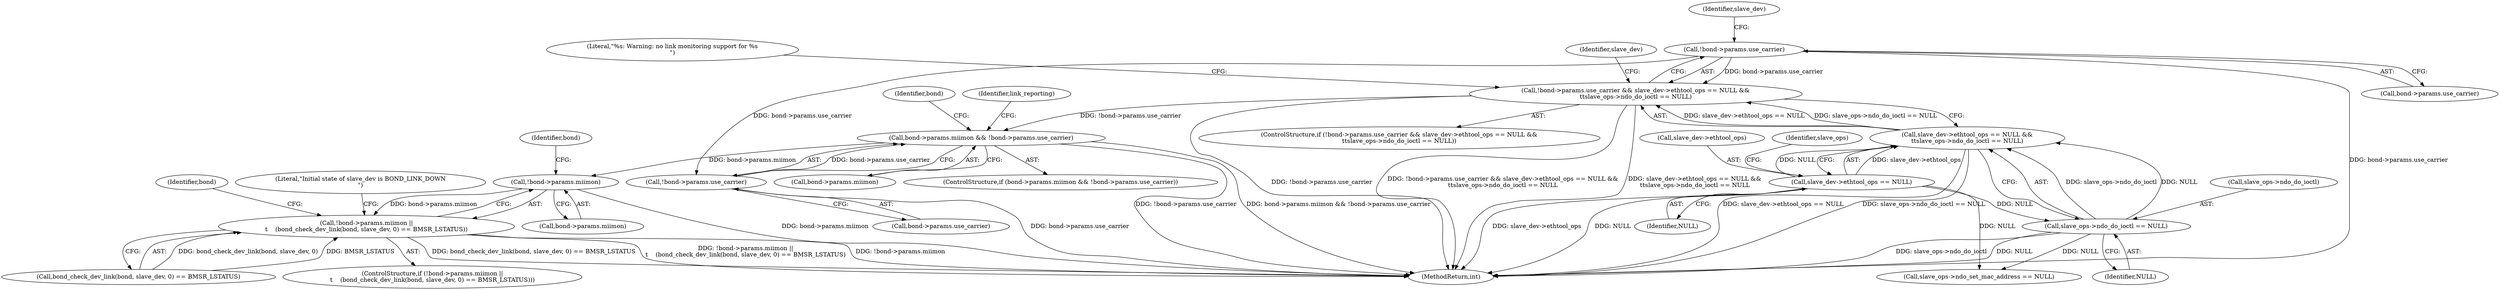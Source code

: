digraph "0_linux_550fd08c2cebad61c548def135f67aba284c6162_0@pointer" {
"1000736" [label="(Call,!bond->params.miimon)"];
"1000679" [label="(Call,bond->params.miimon && !bond->params.use_carrier)"];
"1000158" [label="(Call,!bond->params.use_carrier && slave_dev->ethtool_ops == NULL &&\n\t\tslave_ops->ndo_do_ioctl == NULL)"];
"1000159" [label="(Call,!bond->params.use_carrier)"];
"1000165" [label="(Call,slave_dev->ethtool_ops == NULL &&\n\t\tslave_ops->ndo_do_ioctl == NULL)"];
"1000166" [label="(Call,slave_dev->ethtool_ops == NULL)"];
"1000171" [label="(Call,slave_ops->ndo_do_ioctl == NULL)"];
"1000685" [label="(Call,!bond->params.use_carrier)"];
"1000735" [label="(Call,!bond->params.miimon ||\n\t    (bond_check_dev_link(bond, slave_dev, 0) == BMSR_LSTATUS))"];
"1000178" [label="(Literal,\"%s: Warning: no link monitoring support for %s\n\")"];
"1000167" [label="(Call,slave_dev->ethtool_ops)"];
"1000744" [label="(Identifier,bond)"];
"1000693" [label="(Identifier,link_reporting)"];
"1000752" [label="(Identifier,bond)"];
"1000735" [label="(Call,!bond->params.miimon ||\n\t    (bond_check_dev_link(bond, slave_dev, 0) == BMSR_LSTATUS))"];
"1000175" [label="(Identifier,NULL)"];
"1001091" [label="(MethodReturn,int)"];
"1000173" [label="(Identifier,slave_ops)"];
"1000680" [label="(Call,bond->params.miimon)"];
"1000678" [label="(ControlStructure,if (bond->params.miimon && !bond->params.use_carrier))"];
"1000188" [label="(Identifier,slave_dev)"];
"1000171" [label="(Call,slave_ops->ndo_do_ioctl == NULL)"];
"1000686" [label="(Call,bond->params.use_carrier)"];
"1000742" [label="(Call,bond_check_dev_link(bond, slave_dev, 0) == BMSR_LSTATUS)"];
"1000165" [label="(Call,slave_dev->ethtool_ops == NULL &&\n\t\tslave_ops->ndo_do_ioctl == NULL)"];
"1000685" [label="(Call,!bond->params.use_carrier)"];
"1000734" [label="(ControlStructure,if (!bond->params.miimon ||\n\t    (bond_check_dev_link(bond, slave_dev, 0) == BMSR_LSTATUS)))"];
"1000157" [label="(ControlStructure,if (!bond->params.use_carrier && slave_dev->ethtool_ops == NULL &&\n\t\tslave_ops->ndo_do_ioctl == NULL))"];
"1000158" [label="(Call,!bond->params.use_carrier && slave_dev->ethtool_ops == NULL &&\n\t\tslave_ops->ndo_do_ioctl == NULL)"];
"1000789" [label="(Literal,\"Initial state of slave_dev is BOND_LINK_DOWN\n\")"];
"1000166" [label="(Call,slave_dev->ethtool_ops == NULL)"];
"1000172" [label="(Call,slave_ops->ndo_do_ioctl)"];
"1000737" [label="(Call,bond->params.miimon)"];
"1000736" [label="(Call,!bond->params.miimon)"];
"1000159" [label="(Call,!bond->params.use_carrier)"];
"1000739" [label="(Identifier,bond)"];
"1000168" [label="(Identifier,slave_dev)"];
"1000679" [label="(Call,bond->params.miimon && !bond->params.use_carrier)"];
"1000160" [label="(Call,bond->params.use_carrier)"];
"1000368" [label="(Call,slave_ops->ndo_set_mac_address == NULL)"];
"1000170" [label="(Identifier,NULL)"];
"1000736" -> "1000735"  [label="AST: "];
"1000736" -> "1000737"  [label="CFG: "];
"1000737" -> "1000736"  [label="AST: "];
"1000744" -> "1000736"  [label="CFG: "];
"1000735" -> "1000736"  [label="CFG: "];
"1000736" -> "1001091"  [label="DDG: bond->params.miimon"];
"1000736" -> "1000735"  [label="DDG: bond->params.miimon"];
"1000679" -> "1000736"  [label="DDG: bond->params.miimon"];
"1000679" -> "1000678"  [label="AST: "];
"1000679" -> "1000680"  [label="CFG: "];
"1000679" -> "1000685"  [label="CFG: "];
"1000680" -> "1000679"  [label="AST: "];
"1000685" -> "1000679"  [label="AST: "];
"1000693" -> "1000679"  [label="CFG: "];
"1000739" -> "1000679"  [label="CFG: "];
"1000679" -> "1001091"  [label="DDG: !bond->params.use_carrier"];
"1000679" -> "1001091"  [label="DDG: bond->params.miimon && !bond->params.use_carrier"];
"1000158" -> "1000679"  [label="DDG: !bond->params.use_carrier"];
"1000685" -> "1000679"  [label="DDG: bond->params.use_carrier"];
"1000158" -> "1000157"  [label="AST: "];
"1000158" -> "1000159"  [label="CFG: "];
"1000158" -> "1000165"  [label="CFG: "];
"1000159" -> "1000158"  [label="AST: "];
"1000165" -> "1000158"  [label="AST: "];
"1000178" -> "1000158"  [label="CFG: "];
"1000188" -> "1000158"  [label="CFG: "];
"1000158" -> "1001091"  [label="DDG: !bond->params.use_carrier"];
"1000158" -> "1001091"  [label="DDG: !bond->params.use_carrier && slave_dev->ethtool_ops == NULL &&\n\t\tslave_ops->ndo_do_ioctl == NULL"];
"1000158" -> "1001091"  [label="DDG: slave_dev->ethtool_ops == NULL &&\n\t\tslave_ops->ndo_do_ioctl == NULL"];
"1000159" -> "1000158"  [label="DDG: bond->params.use_carrier"];
"1000165" -> "1000158"  [label="DDG: slave_dev->ethtool_ops == NULL"];
"1000165" -> "1000158"  [label="DDG: slave_ops->ndo_do_ioctl == NULL"];
"1000159" -> "1000160"  [label="CFG: "];
"1000160" -> "1000159"  [label="AST: "];
"1000168" -> "1000159"  [label="CFG: "];
"1000159" -> "1001091"  [label="DDG: bond->params.use_carrier"];
"1000159" -> "1000685"  [label="DDG: bond->params.use_carrier"];
"1000165" -> "1000166"  [label="CFG: "];
"1000165" -> "1000171"  [label="CFG: "];
"1000166" -> "1000165"  [label="AST: "];
"1000171" -> "1000165"  [label="AST: "];
"1000165" -> "1001091"  [label="DDG: slave_dev->ethtool_ops == NULL"];
"1000165" -> "1001091"  [label="DDG: slave_ops->ndo_do_ioctl == NULL"];
"1000166" -> "1000165"  [label="DDG: slave_dev->ethtool_ops"];
"1000166" -> "1000165"  [label="DDG: NULL"];
"1000171" -> "1000165"  [label="DDG: slave_ops->ndo_do_ioctl"];
"1000171" -> "1000165"  [label="DDG: NULL"];
"1000166" -> "1000170"  [label="CFG: "];
"1000167" -> "1000166"  [label="AST: "];
"1000170" -> "1000166"  [label="AST: "];
"1000173" -> "1000166"  [label="CFG: "];
"1000166" -> "1001091"  [label="DDG: slave_dev->ethtool_ops"];
"1000166" -> "1001091"  [label="DDG: NULL"];
"1000166" -> "1000171"  [label="DDG: NULL"];
"1000166" -> "1000368"  [label="DDG: NULL"];
"1000171" -> "1000175"  [label="CFG: "];
"1000172" -> "1000171"  [label="AST: "];
"1000175" -> "1000171"  [label="AST: "];
"1000171" -> "1001091"  [label="DDG: slave_ops->ndo_do_ioctl"];
"1000171" -> "1001091"  [label="DDG: NULL"];
"1000171" -> "1000368"  [label="DDG: NULL"];
"1000685" -> "1000686"  [label="CFG: "];
"1000686" -> "1000685"  [label="AST: "];
"1000685" -> "1001091"  [label="DDG: bond->params.use_carrier"];
"1000735" -> "1000734"  [label="AST: "];
"1000735" -> "1000742"  [label="CFG: "];
"1000742" -> "1000735"  [label="AST: "];
"1000752" -> "1000735"  [label="CFG: "];
"1000789" -> "1000735"  [label="CFG: "];
"1000735" -> "1001091"  [label="DDG: bond_check_dev_link(bond, slave_dev, 0) == BMSR_LSTATUS"];
"1000735" -> "1001091"  [label="DDG: !bond->params.miimon ||\n\t    (bond_check_dev_link(bond, slave_dev, 0) == BMSR_LSTATUS)"];
"1000735" -> "1001091"  [label="DDG: !bond->params.miimon"];
"1000742" -> "1000735"  [label="DDG: bond_check_dev_link(bond, slave_dev, 0)"];
"1000742" -> "1000735"  [label="DDG: BMSR_LSTATUS"];
}
